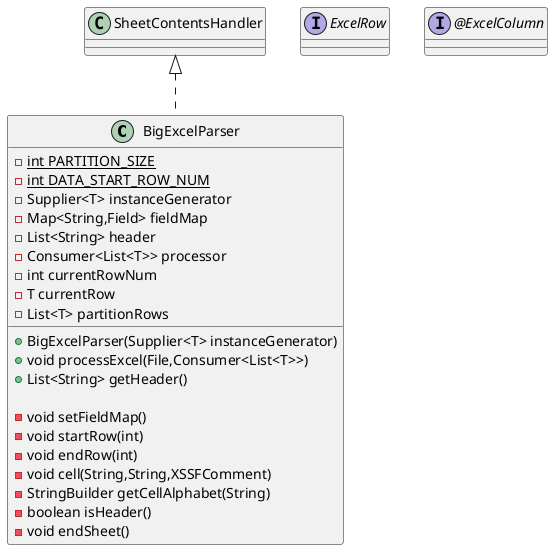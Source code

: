 @startuml
class BigExcelParser {
- {static} int PARTITION_SIZE
- {static} int DATA_START_ROW_NUM
- Supplier<T> instanceGenerator
- Map<String,Field> fieldMap
- List<String> header
- Consumer<List<T>> processor
- int currentRowNum
- T currentRow
- List<T> partitionRows

+ BigExcelParser(Supplier<T> instanceGenerator)
+ void processExcel(File,Consumer<List<T>>)
+ List<String> getHeader()

- void setFieldMap()
- void startRow(int)
- void endRow(int)
- void cell(String,String,XSSFComment)
- StringBuilder getCellAlphabet(String)
- boolean isHeader()
- void endSheet()
}

interface ExcelRow {
}

interface @ExcelColumn {
}


SheetContentsHandler <|.. BigExcelParser
@enduml
